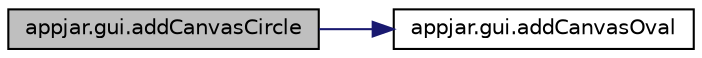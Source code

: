 digraph "appjar.gui.addCanvasCircle"
{
  edge [fontname="Helvetica",fontsize="10",labelfontname="Helvetica",labelfontsize="10"];
  node [fontname="Helvetica",fontsize="10",shape=record];
  rankdir="LR";
  Node118 [label="appjar.gui.addCanvasCircle",height=0.2,width=0.4,color="black", fillcolor="grey75", style="filled", fontcolor="black"];
  Node118 -> Node119 [color="midnightblue",fontsize="10",style="solid",fontname="Helvetica"];
  Node119 [label="appjar.gui.addCanvasOval",height=0.2,width=0.4,color="black", fillcolor="white", style="filled",URL="$classappjar_1_1gui.html#a1ae6c2caa5a92980273d7d5397de8473"];
}
